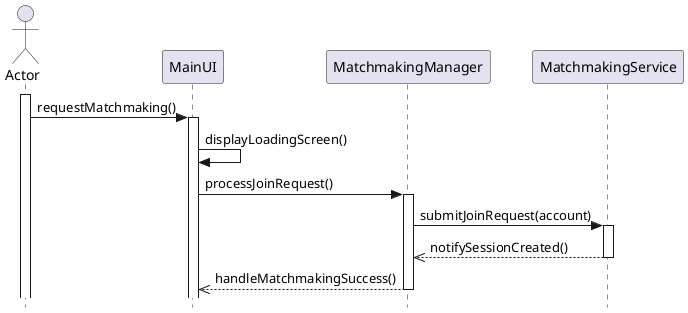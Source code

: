 @startuml

skinparam style strictuml

actor Actor
activate Actor
participant MainUI
participant MatchmakingManager 
participant MatchmakingService 

Actor -> MainUI: requestMatchmaking()
activate MainUI

MainUI -> MainUI: displayLoadingScreen()
MainUI -> MatchmakingManager: processJoinRequest()
activate MatchmakingManager

MatchmakingManager -> MatchmakingService: submitJoinRequest(account)
activate MatchmakingService

MatchmakingService -->> MatchmakingManager: notifySessionCreated()
deactivate MatchmakingService
MatchmakingManager -->> MainUI: handleMatchmakingSuccess()
deactivate MatchmakingManager

@enduml
